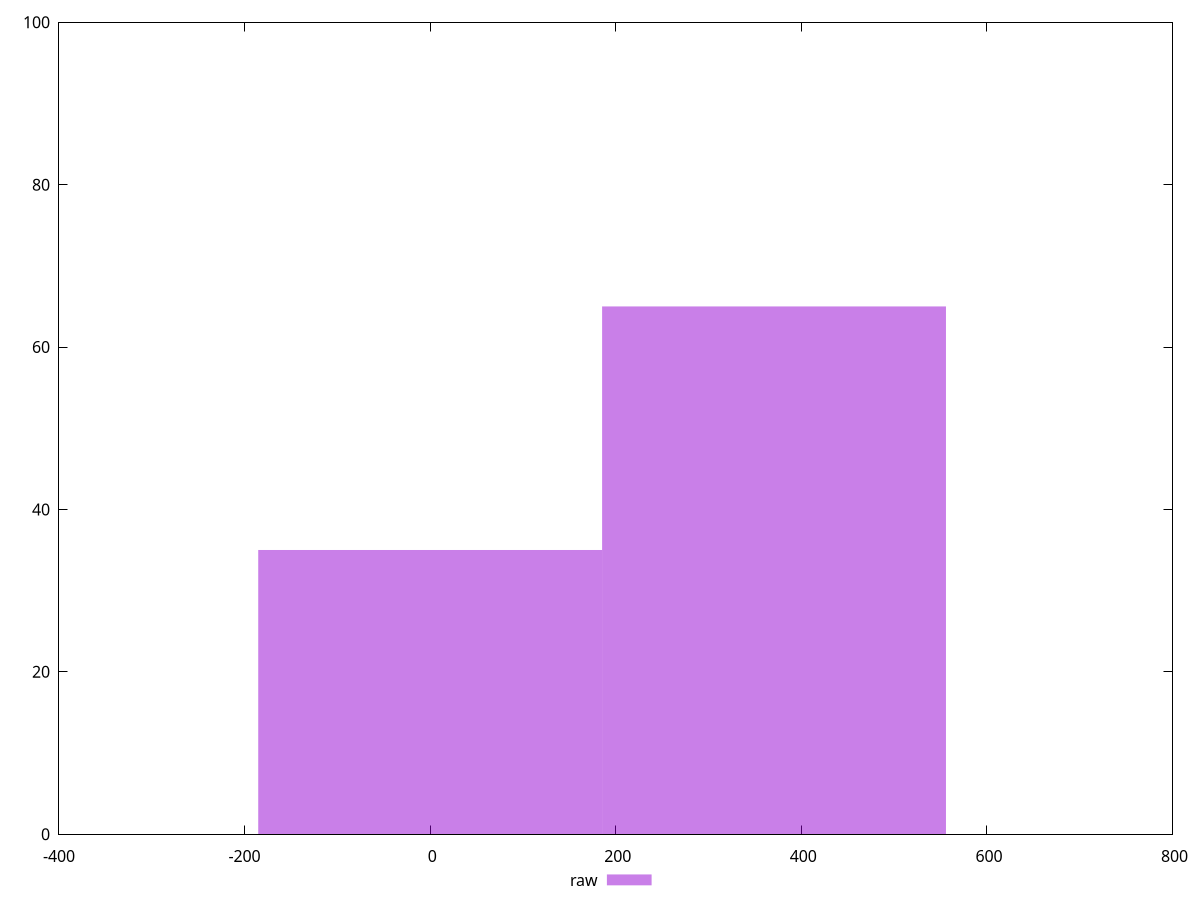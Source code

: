 reset
set terminal svg size 640, 490 enhanced background rgb 'white'
set output "reprap/render-blocking-resources/samples/pages+cached+noexternal+noimg/raw/histogram.svg"

$raw <<EOF
0 35
370.58334156303204 65
EOF

set key outside below
set boxwidth 370.58334156303204
set yrange [0:100]
set style fill transparent solid 0.5 noborder

plot \
  $raw title "raw" with boxes, \


reset